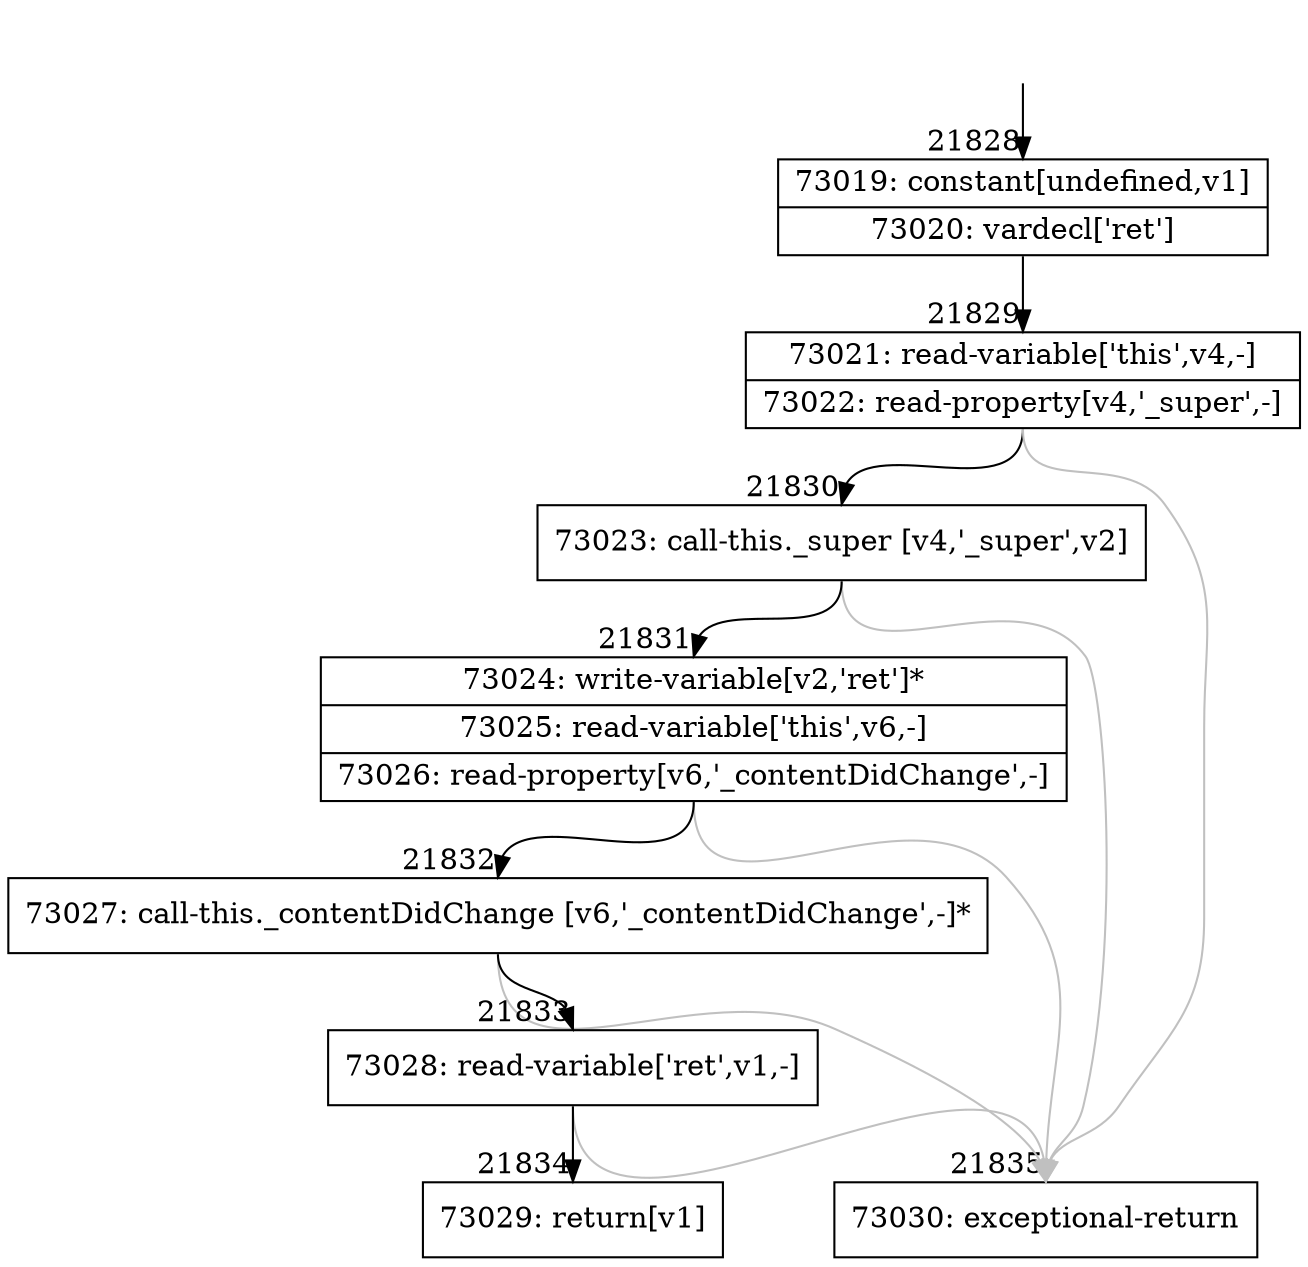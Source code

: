 digraph {
rankdir="TD"
BB_entry1910[shape=none,label=""];
BB_entry1910 -> BB21828 [tailport=s, headport=n, headlabel="    21828"]
BB21828 [shape=record label="{73019: constant[undefined,v1]|73020: vardecl['ret']}" ] 
BB21828 -> BB21829 [tailport=s, headport=n, headlabel="      21829"]
BB21829 [shape=record label="{73021: read-variable['this',v4,-]|73022: read-property[v4,'_super',-]}" ] 
BB21829 -> BB21830 [tailport=s, headport=n, headlabel="      21830"]
BB21829 -> BB21835 [tailport=s, headport=n, color=gray, headlabel="      21835"]
BB21830 [shape=record label="{73023: call-this._super [v4,'_super',v2]}" ] 
BB21830 -> BB21831 [tailport=s, headport=n, headlabel="      21831"]
BB21830 -> BB21835 [tailport=s, headport=n, color=gray]
BB21831 [shape=record label="{73024: write-variable[v2,'ret']*|73025: read-variable['this',v6,-]|73026: read-property[v6,'_contentDidChange',-]}" ] 
BB21831 -> BB21832 [tailport=s, headport=n, headlabel="      21832"]
BB21831 -> BB21835 [tailport=s, headport=n, color=gray]
BB21832 [shape=record label="{73027: call-this._contentDidChange [v6,'_contentDidChange',-]*}" ] 
BB21832 -> BB21833 [tailport=s, headport=n, headlabel="      21833"]
BB21832 -> BB21835 [tailport=s, headport=n, color=gray]
BB21833 [shape=record label="{73028: read-variable['ret',v1,-]}" ] 
BB21833 -> BB21834 [tailport=s, headport=n, headlabel="      21834"]
BB21833 -> BB21835 [tailport=s, headport=n, color=gray]
BB21834 [shape=record label="{73029: return[v1]}" ] 
BB21835 [shape=record label="{73030: exceptional-return}" ] 
//#$~ 41065
}
